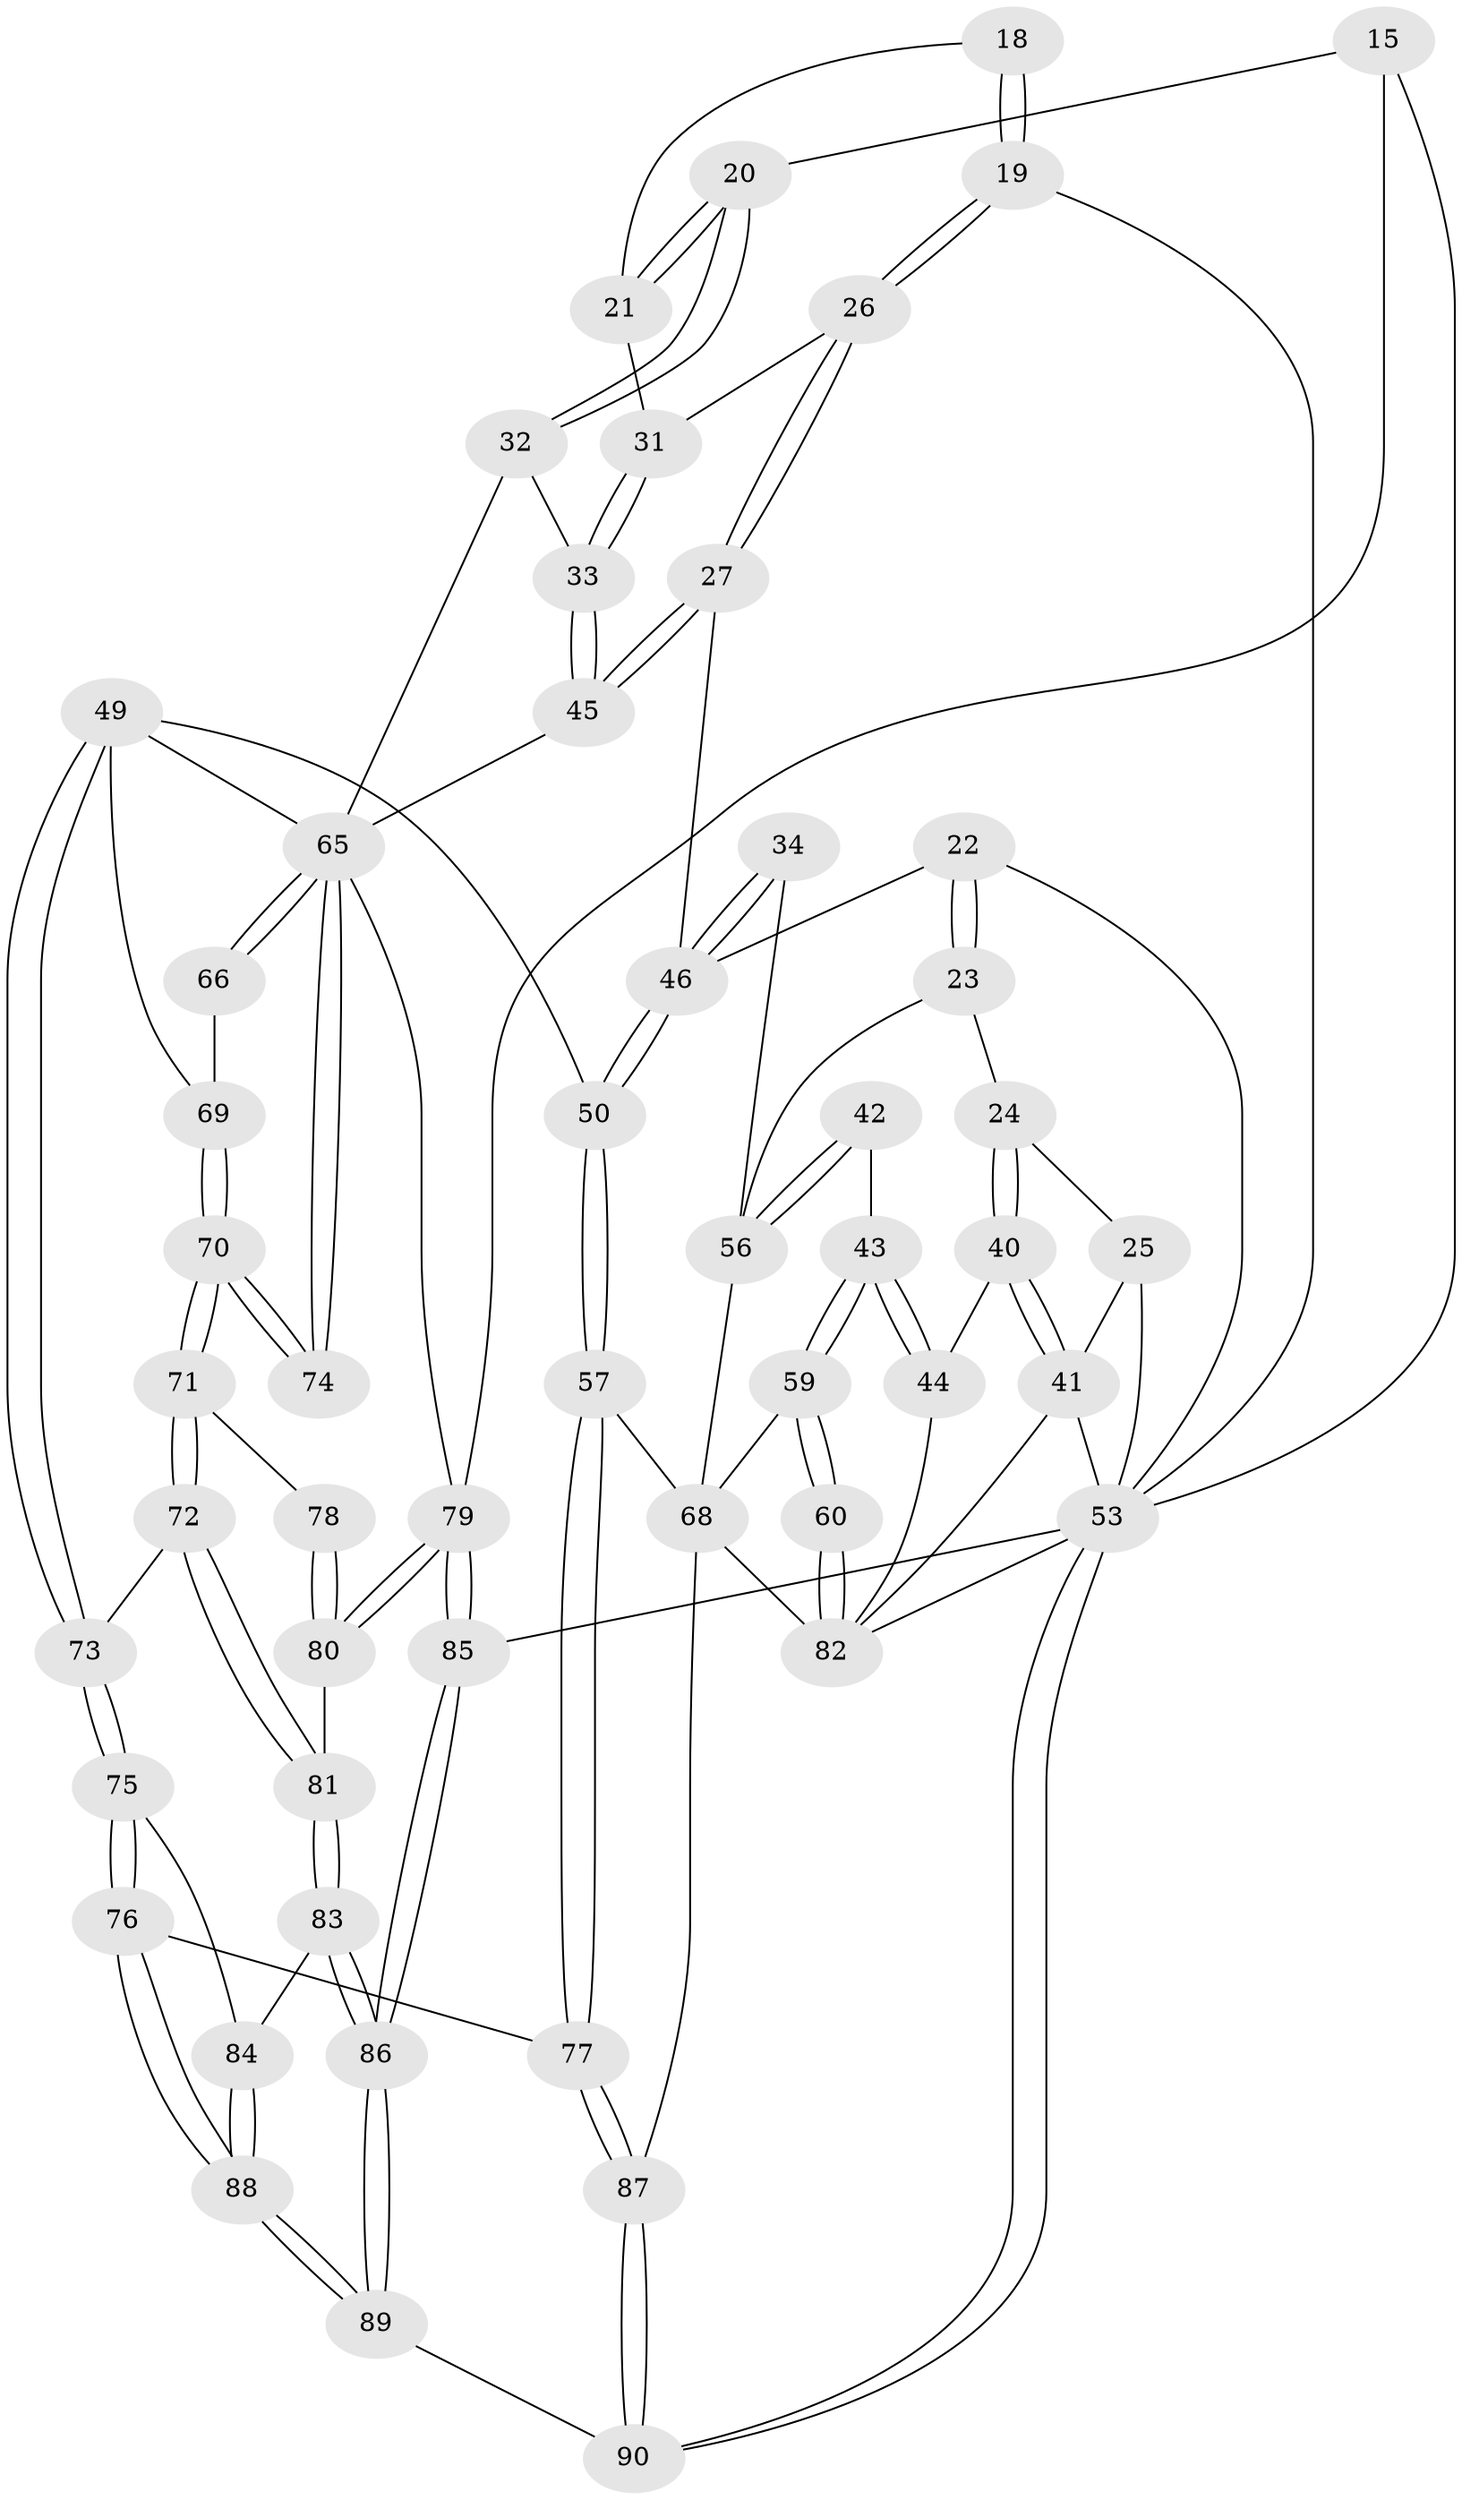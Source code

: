 // original degree distribution, {3: 0.044444444444444446, 6: 0.23333333333333334, 5: 0.5111111111111111, 4: 0.2111111111111111}
// Generated by graph-tools (version 1.1) at 2025/06/03/04/25 22:06:06]
// undirected, 54 vertices, 129 edges
graph export_dot {
graph [start="1"]
  node [color=gray90,style=filled];
  15 [pos="+1+0.3098416547548777"];
  18 [pos="+0.7537099919365796+0.3392628095643942"];
  19 [pos="+0.655916077981005+0.40932666890009817",super="+9+13"];
  20 [pos="+0.9965270582383602+0.34419122950088554"];
  21 [pos="+0.9329015541279472+0.3766645709880754"];
  22 [pos="+0.4049645652916189+0.38027628685779474"];
  23 [pos="+0.26957909405026853+0.42040302245812444"];
  24 [pos="+0.23966816443251165+0.4087359046229893"];
  25 [pos="+0.22942789490354104+0.3918742354624585",super="+16"];
  26 [pos="+0.6504609743734785+0.4311116152537953"];
  27 [pos="+0.6501309103770542+0.4319074247558485"];
  31 [pos="+0.8945636927728965+0.42281288642260684"];
  32 [pos="+0.950071079987417+0.581245920346118"];
  33 [pos="+0.8186720853670567+0.5736554686079206"];
  34 [pos="+0.384585117683298+0.577077403750486"];
  40 [pos="+0.096992007848957+0.5204817195803225"];
  41 [pos="+0+0.3885251948600429",super="+30+17"];
  42 [pos="+0.21094697529939682+0.6202377810232329"];
  43 [pos="+0.18935064888872513+0.6190503495248543"];
  44 [pos="+0.11075821629548013+0.5599447316604429"];
  45 [pos="+0.808547995635463+0.5799855975033289"];
  46 [pos="+0.5502831404262492+0.5771522169303004",super="+28+29"];
  49 [pos="+0.7211823711506306+0.7030125548980181",super="+48"];
  50 [pos="+0.5685230724839648+0.6694807712101419"];
  53 [pos="+0+1",super="+4+12+11"];
  56 [pos="+0.2513204524427906+0.665560772754768",super="+55+36"];
  57 [pos="+0.5079991682565568+0.739402525737749"];
  59 [pos="+0.10964767673866352+0.7676803276933968"];
  60 [pos="+0.04854769330326737+0.8294241918147621"];
  65 [pos="+0.9973225215453226+0.7583226697158869",super="+38+61"];
  66 [pos="+0.9544066184553425+0.7418979252229498"];
  68 [pos="+0.3354332039854376+0.8890474470213326",super="+67+62"];
  69 [pos="+0.8764004305472726+0.7406641827665852",super="+64"];
  70 [pos="+0.8770945368227632+0.7607563738960677"];
  71 [pos="+0.8684751431558536+0.8107097124661506"];
  72 [pos="+0.8604237775780234+0.8204723587193301"];
  73 [pos="+0.7388899046772351+0.7987586313222418"];
  74 [pos="+0.9877014701377951+0.764003404796899"];
  75 [pos="+0.707990364369476+0.8749499863740773"];
  76 [pos="+0.6973090645372205+0.8829042066090671"];
  77 [pos="+0.6569460604523136+0.9024031737631916"];
  78 [pos="+0.9504202124148361+0.791391700758758"];
  79 [pos="+1+1",super="+37+14"];
  80 [pos="+0.9372149724268256+0.8664991182293726"];
  81 [pos="+0.8792674111647522+0.8649078569627008"];
  82 [pos="+0.035637580431196664+0.8505140113176333",super="+52+54"];
  83 [pos="+0.8588902209978625+0.9334820452589688"];
  84 [pos="+0.796009929290193+0.9265816159158885"];
  85 [pos="+1+1",super="+2"];
  86 [pos="+1+1"];
  87 [pos="+0.4525744962034807+1"];
  88 [pos="+0.7697319325341372+1"];
  89 [pos="+0.7909595563490025+1"];
  90 [pos="+0.45147125709049674+1"];
  15 -- 20;
  15 -- 53;
  15 -- 79;
  18 -- 19 [weight=2];
  18 -- 19;
  18 -- 21;
  19 -- 26;
  19 -- 26;
  19 -- 53 [weight=3];
  20 -- 21;
  20 -- 21;
  20 -- 32;
  20 -- 32;
  21 -- 31;
  22 -- 23;
  22 -- 23;
  22 -- 53;
  22 -- 46;
  23 -- 24;
  23 -- 56;
  24 -- 25;
  24 -- 40;
  24 -- 40;
  25 -- 41 [weight=2];
  25 -- 53;
  26 -- 27;
  26 -- 27;
  26 -- 31;
  27 -- 45;
  27 -- 45;
  27 -- 46;
  31 -- 33;
  31 -- 33;
  32 -- 33;
  32 -- 65;
  33 -- 45;
  33 -- 45;
  34 -- 46 [weight=2];
  34 -- 46;
  34 -- 56;
  40 -- 41;
  40 -- 41;
  40 -- 44;
  41 -- 53;
  41 -- 82;
  42 -- 43;
  42 -- 56 [weight=2];
  42 -- 56;
  43 -- 44;
  43 -- 44;
  43 -- 59;
  43 -- 59;
  44 -- 82;
  45 -- 65;
  46 -- 50;
  46 -- 50;
  49 -- 50;
  49 -- 73;
  49 -- 73;
  49 -- 65;
  49 -- 69;
  50 -- 57;
  50 -- 57;
  53 -- 90;
  53 -- 90;
  53 -- 85 [weight=3];
  53 -- 82;
  56 -- 68 [weight=2];
  57 -- 77;
  57 -- 77;
  57 -- 68;
  59 -- 60;
  59 -- 60;
  59 -- 68;
  60 -- 82 [weight=2];
  60 -- 82;
  65 -- 66;
  65 -- 66;
  65 -- 74;
  65 -- 74;
  65 -- 79;
  66 -- 69 [weight=2];
  68 -- 82;
  68 -- 87;
  69 -- 70;
  69 -- 70;
  70 -- 71;
  70 -- 71;
  70 -- 74;
  70 -- 74;
  71 -- 72;
  71 -- 72;
  71 -- 78;
  72 -- 73;
  72 -- 81;
  72 -- 81;
  73 -- 75;
  73 -- 75;
  75 -- 76;
  75 -- 76;
  75 -- 84;
  76 -- 77;
  76 -- 88;
  76 -- 88;
  77 -- 87;
  77 -- 87;
  78 -- 80;
  78 -- 80;
  79 -- 80;
  79 -- 80;
  79 -- 85 [weight=2];
  79 -- 85;
  80 -- 81;
  81 -- 83;
  81 -- 83;
  83 -- 84;
  83 -- 86;
  83 -- 86;
  84 -- 88;
  84 -- 88;
  85 -- 86;
  85 -- 86;
  86 -- 89;
  86 -- 89;
  87 -- 90;
  87 -- 90;
  88 -- 89;
  88 -- 89;
  89 -- 90;
}
